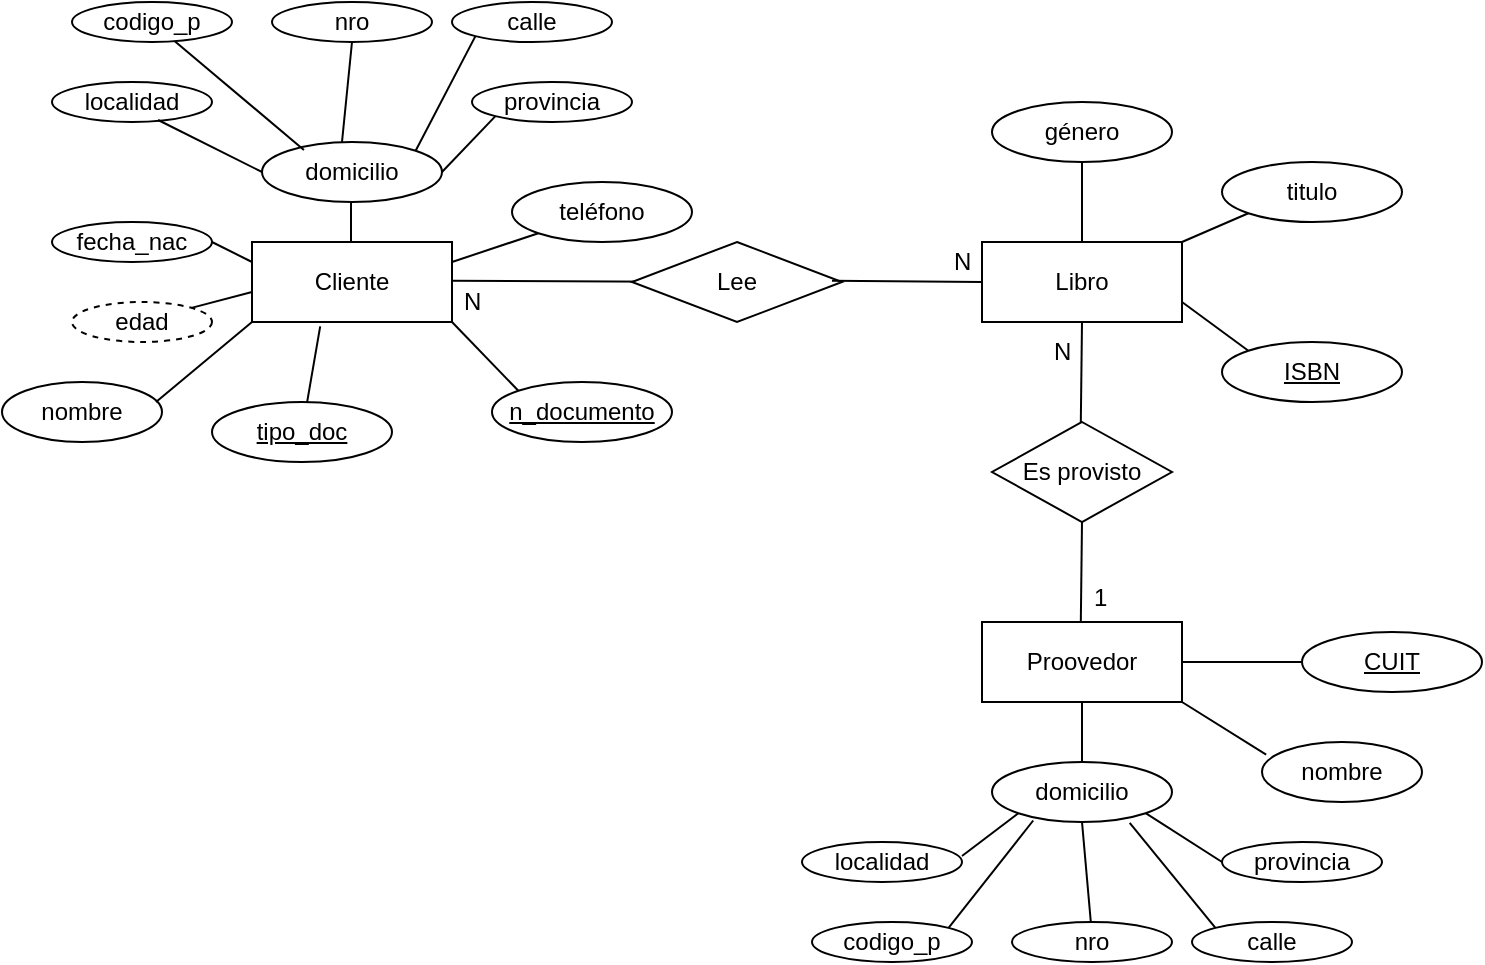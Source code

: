 <mxfile version="21.1.4" type="github">
  <diagram id="R2lEEEUBdFMjLlhIrx00" name="Page-1">
    <mxGraphModel dx="1035" dy="569" grid="1" gridSize="10" guides="1" tooltips="1" connect="1" arrows="1" fold="1" page="1" pageScale="1" pageWidth="850" pageHeight="1100" math="0" shadow="0" extFonts="Permanent Marker^https://fonts.googleapis.com/css?family=Permanent+Marker">
      <root>
        <mxCell id="0" />
        <mxCell id="1" parent="0" />
        <mxCell id="_isPGR33X5v6_eoj3qIe-1" value="Cliente" style="whiteSpace=wrap;html=1;align=center;" vertex="1" parent="1">
          <mxGeometry x="205" y="210" width="100" height="40" as="geometry" />
        </mxCell>
        <mxCell id="_isPGR33X5v6_eoj3qIe-5" value="" style="endArrow=none;html=1;rounded=0;exitX=0.341;exitY=1.054;exitDx=0;exitDy=0;exitPerimeter=0;" edge="1" parent="1" source="_isPGR33X5v6_eoj3qIe-1" target="_isPGR33X5v6_eoj3qIe-6">
          <mxGeometry relative="1" as="geometry">
            <mxPoint x="305" y="229.5" as="sourcePoint" />
            <mxPoint x="345" y="270" as="targetPoint" />
          </mxGeometry>
        </mxCell>
        <mxCell id="_isPGR33X5v6_eoj3qIe-6" value="tipo_doc" style="ellipse;whiteSpace=wrap;html=1;align=center;fontStyle=4;" vertex="1" parent="1">
          <mxGeometry x="185" y="290" width="90" height="30" as="geometry" />
        </mxCell>
        <mxCell id="_isPGR33X5v6_eoj3qIe-7" value="n_documento" style="ellipse;whiteSpace=wrap;html=1;align=center;fontStyle=4;" vertex="1" parent="1">
          <mxGeometry x="325" y="280" width="90" height="30" as="geometry" />
        </mxCell>
        <mxCell id="_isPGR33X5v6_eoj3qIe-14" value="" style="endArrow=none;html=1;rounded=0;exitX=0;exitY=0;exitDx=0;exitDy=0;" edge="1" parent="1" source="_isPGR33X5v6_eoj3qIe-7">
          <mxGeometry width="50" height="50" relative="1" as="geometry">
            <mxPoint x="305" y="300" as="sourcePoint" />
            <mxPoint x="305" y="250" as="targetPoint" />
          </mxGeometry>
        </mxCell>
        <mxCell id="_isPGR33X5v6_eoj3qIe-20" value="domicilio" style="ellipse;whiteSpace=wrap;html=1;align=center;" vertex="1" parent="1">
          <mxGeometry x="210" y="160" width="90" height="30" as="geometry" />
        </mxCell>
        <mxCell id="_isPGR33X5v6_eoj3qIe-21" value="" style="endArrow=none;html=1;rounded=0;" edge="1" parent="1">
          <mxGeometry width="50" height="50" relative="1" as="geometry">
            <mxPoint x="254.5" y="210" as="sourcePoint" />
            <mxPoint x="254.5" y="190" as="targetPoint" />
          </mxGeometry>
        </mxCell>
        <mxCell id="_isPGR33X5v6_eoj3qIe-22" value="calle" style="ellipse;whiteSpace=wrap;html=1;align=center;" vertex="1" parent="1">
          <mxGeometry x="305" y="90" width="80" height="20" as="geometry" />
        </mxCell>
        <mxCell id="_isPGR33X5v6_eoj3qIe-23" value="nro" style="ellipse;whiteSpace=wrap;html=1;align=center;" vertex="1" parent="1">
          <mxGeometry x="215" y="90" width="80" height="20" as="geometry" />
        </mxCell>
        <mxCell id="_isPGR33X5v6_eoj3qIe-24" value="codigo_p" style="ellipse;whiteSpace=wrap;html=1;align=center;" vertex="1" parent="1">
          <mxGeometry x="115" y="90" width="80" height="20" as="geometry" />
        </mxCell>
        <mxCell id="_isPGR33X5v6_eoj3qIe-25" value="localidad" style="ellipse;whiteSpace=wrap;html=1;align=center;" vertex="1" parent="1">
          <mxGeometry x="105" y="130" width="80" height="20" as="geometry" />
        </mxCell>
        <mxCell id="_isPGR33X5v6_eoj3qIe-26" value="provincia" style="ellipse;whiteSpace=wrap;html=1;align=center;" vertex="1" parent="1">
          <mxGeometry x="315" y="130" width="80" height="20" as="geometry" />
        </mxCell>
        <mxCell id="_isPGR33X5v6_eoj3qIe-27" value="" style="endArrow=none;html=1;rounded=0;entryX=0;entryY=1;entryDx=0;entryDy=0;exitX=1;exitY=0.5;exitDx=0;exitDy=0;" edge="1" parent="1" source="_isPGR33X5v6_eoj3qIe-20" target="_isPGR33X5v6_eoj3qIe-26">
          <mxGeometry width="50" height="50" relative="1" as="geometry">
            <mxPoint x="295" y="170" as="sourcePoint" />
            <mxPoint x="325" y="140" as="targetPoint" />
          </mxGeometry>
        </mxCell>
        <mxCell id="_isPGR33X5v6_eoj3qIe-28" value="" style="endArrow=none;html=1;rounded=0;entryX=0.5;entryY=1;entryDx=0;entryDy=0;" edge="1" parent="1" target="_isPGR33X5v6_eoj3qIe-23">
          <mxGeometry width="50" height="50" relative="1" as="geometry">
            <mxPoint x="250" y="160" as="sourcePoint" />
            <mxPoint x="300" y="140" as="targetPoint" />
          </mxGeometry>
        </mxCell>
        <mxCell id="_isPGR33X5v6_eoj3qIe-29" value="" style="endArrow=none;html=1;rounded=0;entryX=0;entryY=1;entryDx=0;entryDy=0;exitX=1;exitY=0;exitDx=0;exitDy=0;" edge="1" parent="1" source="_isPGR33X5v6_eoj3qIe-20" target="_isPGR33X5v6_eoj3qIe-22">
          <mxGeometry width="50" height="50" relative="1" as="geometry">
            <mxPoint x="285" y="160" as="sourcePoint" />
            <mxPoint x="290" y="110" as="targetPoint" />
          </mxGeometry>
        </mxCell>
        <mxCell id="_isPGR33X5v6_eoj3qIe-30" value="" style="endArrow=none;html=1;rounded=0;exitX=0.233;exitY=0.133;exitDx=0;exitDy=0;exitPerimeter=0;" edge="1" parent="1" source="_isPGR33X5v6_eoj3qIe-20" target="_isPGR33X5v6_eoj3qIe-24">
          <mxGeometry width="50" height="50" relative="1" as="geometry">
            <mxPoint x="225" y="160" as="sourcePoint" />
            <mxPoint x="230" y="115" as="targetPoint" />
          </mxGeometry>
        </mxCell>
        <mxCell id="_isPGR33X5v6_eoj3qIe-31" value="" style="endArrow=none;html=1;rounded=0;entryX=0.663;entryY=0.95;entryDx=0;entryDy=0;entryPerimeter=0;" edge="1" parent="1" target="_isPGR33X5v6_eoj3qIe-25">
          <mxGeometry width="50" height="50" relative="1" as="geometry">
            <mxPoint x="210" y="175" as="sourcePoint" />
            <mxPoint x="160" y="160" as="targetPoint" />
          </mxGeometry>
        </mxCell>
        <mxCell id="_isPGR33X5v6_eoj3qIe-32" value="teléfono" style="ellipse;whiteSpace=wrap;html=1;align=center;" vertex="1" parent="1">
          <mxGeometry x="335" y="180" width="90" height="30" as="geometry" />
        </mxCell>
        <mxCell id="_isPGR33X5v6_eoj3qIe-33" value="" style="endArrow=none;html=1;rounded=0;entryX=0;entryY=1;entryDx=0;entryDy=0;" edge="1" parent="1" target="_isPGR33X5v6_eoj3qIe-32">
          <mxGeometry width="50" height="50" relative="1" as="geometry">
            <mxPoint x="305" y="220" as="sourcePoint" />
            <mxPoint x="350" y="190" as="targetPoint" />
          </mxGeometry>
        </mxCell>
        <mxCell id="_isPGR33X5v6_eoj3qIe-34" value="fecha_nac" style="ellipse;whiteSpace=wrap;html=1;align=center;" vertex="1" parent="1">
          <mxGeometry x="105" y="200" width="80" height="20" as="geometry" />
        </mxCell>
        <mxCell id="_isPGR33X5v6_eoj3qIe-35" value="" style="endArrow=none;html=1;rounded=0;entryX=1;entryY=0.5;entryDx=0;entryDy=0;" edge="1" parent="1" target="_isPGR33X5v6_eoj3qIe-34">
          <mxGeometry width="50" height="50" relative="1" as="geometry">
            <mxPoint x="205" y="220" as="sourcePoint" />
            <mxPoint x="135" y="200" as="targetPoint" />
          </mxGeometry>
        </mxCell>
        <mxCell id="_isPGR33X5v6_eoj3qIe-36" value="edad" style="ellipse;whiteSpace=wrap;html=1;align=center;dashed=1;" vertex="1" parent="1">
          <mxGeometry x="115" y="240" width="70" height="20" as="geometry" />
        </mxCell>
        <mxCell id="_isPGR33X5v6_eoj3qIe-37" value="" style="endArrow=none;html=1;rounded=0;exitX=1;exitY=0;exitDx=0;exitDy=0;" edge="1" parent="1" source="_isPGR33X5v6_eoj3qIe-36">
          <mxGeometry width="50" height="50" relative="1" as="geometry">
            <mxPoint x="145" y="275" as="sourcePoint" />
            <mxPoint x="205" y="235" as="targetPoint" />
          </mxGeometry>
        </mxCell>
        <mxCell id="_isPGR33X5v6_eoj3qIe-38" value="Libro" style="whiteSpace=wrap;html=1;align=center;" vertex="1" parent="1">
          <mxGeometry x="570" y="210" width="100" height="40" as="geometry" />
        </mxCell>
        <mxCell id="_isPGR33X5v6_eoj3qIe-39" value="ISBN" style="ellipse;whiteSpace=wrap;html=1;align=center;fontStyle=4;" vertex="1" parent="1">
          <mxGeometry x="690" y="260" width="90" height="30" as="geometry" />
        </mxCell>
        <mxCell id="_isPGR33X5v6_eoj3qIe-40" value="género" style="ellipse;whiteSpace=wrap;html=1;align=center;" vertex="1" parent="1">
          <mxGeometry x="575" y="140" width="90" height="30" as="geometry" />
        </mxCell>
        <mxCell id="_isPGR33X5v6_eoj3qIe-41" value="titulo" style="ellipse;whiteSpace=wrap;html=1;align=center;" vertex="1" parent="1">
          <mxGeometry x="690" y="170" width="90" height="30" as="geometry" />
        </mxCell>
        <mxCell id="_isPGR33X5v6_eoj3qIe-42" value="" style="endArrow=none;html=1;rounded=0;entryX=0;entryY=1;entryDx=0;entryDy=0;" edge="1" parent="1" target="_isPGR33X5v6_eoj3qIe-41">
          <mxGeometry width="50" height="50" relative="1" as="geometry">
            <mxPoint x="670" y="210" as="sourcePoint" />
            <mxPoint x="730" y="170" as="targetPoint" />
          </mxGeometry>
        </mxCell>
        <mxCell id="_isPGR33X5v6_eoj3qIe-43" value="" style="endArrow=none;html=1;rounded=0;exitX=1;exitY=0.75;exitDx=0;exitDy=0;entryX=0;entryY=0;entryDx=0;entryDy=0;" edge="1" parent="1" source="_isPGR33X5v6_eoj3qIe-38" target="_isPGR33X5v6_eoj3qIe-39">
          <mxGeometry width="50" height="50" relative="1" as="geometry">
            <mxPoint x="680" y="220" as="sourcePoint" />
            <mxPoint x="710" y="270" as="targetPoint" />
          </mxGeometry>
        </mxCell>
        <mxCell id="_isPGR33X5v6_eoj3qIe-44" value="" style="endArrow=none;html=1;rounded=0;exitX=0.5;exitY=0;exitDx=0;exitDy=0;" edge="1" parent="1" source="_isPGR33X5v6_eoj3qIe-38">
          <mxGeometry width="50" height="50" relative="1" as="geometry">
            <mxPoint x="598" y="265" as="sourcePoint" />
            <mxPoint x="620" y="170" as="targetPoint" />
          </mxGeometry>
        </mxCell>
        <mxCell id="_isPGR33X5v6_eoj3qIe-45" value="Proovedor" style="whiteSpace=wrap;html=1;align=center;" vertex="1" parent="1">
          <mxGeometry x="570" y="400" width="100" height="40" as="geometry" />
        </mxCell>
        <mxCell id="_isPGR33X5v6_eoj3qIe-46" value="CUIT" style="ellipse;whiteSpace=wrap;html=1;align=center;fontStyle=4;" vertex="1" parent="1">
          <mxGeometry x="730" y="405" width="90" height="30" as="geometry" />
        </mxCell>
        <mxCell id="_isPGR33X5v6_eoj3qIe-47" value="nombre" style="ellipse;whiteSpace=wrap;html=1;align=center;" vertex="1" parent="1">
          <mxGeometry x="80" y="280" width="80" height="30" as="geometry" />
        </mxCell>
        <mxCell id="_isPGR33X5v6_eoj3qIe-48" value="" style="endArrow=none;html=1;rounded=0;" edge="1" parent="1">
          <mxGeometry relative="1" as="geometry">
            <mxPoint x="205" y="250" as="sourcePoint" />
            <mxPoint x="157" y="290" as="targetPoint" />
          </mxGeometry>
        </mxCell>
        <mxCell id="_isPGR33X5v6_eoj3qIe-49" style="edgeStyle=orthogonalEdgeStyle;rounded=0;orthogonalLoop=1;jettySize=auto;html=1;exitX=0.5;exitY=1;exitDx=0;exitDy=0;" edge="1" parent="1" source="_isPGR33X5v6_eoj3qIe-47" target="_isPGR33X5v6_eoj3qIe-47">
          <mxGeometry relative="1" as="geometry" />
        </mxCell>
        <mxCell id="_isPGR33X5v6_eoj3qIe-50" style="edgeStyle=orthogonalEdgeStyle;rounded=0;orthogonalLoop=1;jettySize=auto;html=1;exitX=0.5;exitY=1;exitDx=0;exitDy=0;" edge="1" parent="1">
          <mxGeometry relative="1" as="geometry">
            <mxPoint x="130" y="320" as="sourcePoint" />
            <mxPoint x="130" y="320" as="targetPoint" />
          </mxGeometry>
        </mxCell>
        <mxCell id="_isPGR33X5v6_eoj3qIe-51" value="nombre" style="ellipse;whiteSpace=wrap;html=1;align=center;" vertex="1" parent="1">
          <mxGeometry x="710" y="460" width="80" height="30" as="geometry" />
        </mxCell>
        <mxCell id="_isPGR33X5v6_eoj3qIe-53" value="domicilio" style="ellipse;whiteSpace=wrap;html=1;align=center;" vertex="1" parent="1">
          <mxGeometry x="575" y="470" width="90" height="30" as="geometry" />
        </mxCell>
        <mxCell id="_isPGR33X5v6_eoj3qIe-54" value="calle" style="ellipse;whiteSpace=wrap;html=1;align=center;" vertex="1" parent="1">
          <mxGeometry x="675" y="550" width="80" height="20" as="geometry" />
        </mxCell>
        <mxCell id="_isPGR33X5v6_eoj3qIe-55" value="nro" style="ellipse;whiteSpace=wrap;html=1;align=center;" vertex="1" parent="1">
          <mxGeometry x="585" y="550" width="80" height="20" as="geometry" />
        </mxCell>
        <mxCell id="_isPGR33X5v6_eoj3qIe-56" value="codigo_p" style="ellipse;whiteSpace=wrap;html=1;align=center;" vertex="1" parent="1">
          <mxGeometry x="485" y="550" width="80" height="20" as="geometry" />
        </mxCell>
        <mxCell id="_isPGR33X5v6_eoj3qIe-57" value="localidad" style="ellipse;whiteSpace=wrap;html=1;align=center;" vertex="1" parent="1">
          <mxGeometry x="480" y="510" width="80" height="20" as="geometry" />
        </mxCell>
        <mxCell id="_isPGR33X5v6_eoj3qIe-58" value="provincia" style="ellipse;whiteSpace=wrap;html=1;align=center;" vertex="1" parent="1">
          <mxGeometry x="690" y="510" width="80" height="20" as="geometry" />
        </mxCell>
        <mxCell id="_isPGR33X5v6_eoj3qIe-60" value="" style="endArrow=none;html=1;rounded=0;exitX=0.5;exitY=1;exitDx=0;exitDy=0;" edge="1" parent="1" source="_isPGR33X5v6_eoj3qIe-45">
          <mxGeometry width="50" height="50" relative="1" as="geometry">
            <mxPoint x="619" y="460" as="sourcePoint" />
            <mxPoint x="620" y="470" as="targetPoint" />
            <Array as="points">
              <mxPoint x="620" y="450" />
            </Array>
          </mxGeometry>
        </mxCell>
        <mxCell id="_isPGR33X5v6_eoj3qIe-61" value="" style="endArrow=none;html=1;rounded=0;" edge="1" parent="1">
          <mxGeometry width="50" height="50" relative="1" as="geometry">
            <mxPoint x="624.41" y="550" as="sourcePoint" />
            <mxPoint x="620" y="500" as="targetPoint" />
          </mxGeometry>
        </mxCell>
        <mxCell id="_isPGR33X5v6_eoj3qIe-62" value="" style="endArrow=none;html=1;rounded=0;exitX=0;exitY=0;exitDx=0;exitDy=0;entryX=0.765;entryY=1.014;entryDx=0;entryDy=0;entryPerimeter=0;" edge="1" parent="1" source="_isPGR33X5v6_eoj3qIe-54" target="_isPGR33X5v6_eoj3qIe-53">
          <mxGeometry width="50" height="50" relative="1" as="geometry">
            <mxPoint x="654.41" y="540" as="sourcePoint" />
            <mxPoint x="650" y="490" as="targetPoint" />
          </mxGeometry>
        </mxCell>
        <mxCell id="_isPGR33X5v6_eoj3qIe-63" value="" style="endArrow=none;html=1;rounded=0;exitX=0;exitY=0.5;exitDx=0;exitDy=0;entryX=1;entryY=1;entryDx=0;entryDy=0;" edge="1" parent="1" source="_isPGR33X5v6_eoj3qIe-58" target="_isPGR33X5v6_eoj3qIe-53">
          <mxGeometry width="50" height="50" relative="1" as="geometry">
            <mxPoint x="707" y="530" as="sourcePoint" />
            <mxPoint x="665" y="477" as="targetPoint" />
          </mxGeometry>
        </mxCell>
        <mxCell id="_isPGR33X5v6_eoj3qIe-65" value="" style="endArrow=none;html=1;rounded=0;exitX=0;exitY=1;exitDx=0;exitDy=0;" edge="1" parent="1" source="_isPGR33X5v6_eoj3qIe-53">
          <mxGeometry width="50" height="50" relative="1" as="geometry">
            <mxPoint x="630" y="530" as="sourcePoint" />
            <mxPoint x="560" y="517" as="targetPoint" />
          </mxGeometry>
        </mxCell>
        <mxCell id="_isPGR33X5v6_eoj3qIe-66" value="" style="endArrow=none;html=1;rounded=0;exitX=0.229;exitY=0.975;exitDx=0;exitDy=0;entryX=1;entryY=0;entryDx=0;entryDy=0;exitPerimeter=0;" edge="1" parent="1" source="_isPGR33X5v6_eoj3qIe-53" target="_isPGR33X5v6_eoj3qIe-56">
          <mxGeometry width="50" height="50" relative="1" as="geometry">
            <mxPoint x="597" y="505" as="sourcePoint" />
            <mxPoint x="570" y="527" as="targetPoint" />
          </mxGeometry>
        </mxCell>
        <mxCell id="_isPGR33X5v6_eoj3qIe-68" value="" style="endArrow=none;html=1;rounded=0;exitX=0.026;exitY=0.21;exitDx=0;exitDy=0;entryX=1;entryY=1;entryDx=0;entryDy=0;exitPerimeter=0;" edge="1" parent="1" source="_isPGR33X5v6_eoj3qIe-51" target="_isPGR33X5v6_eoj3qIe-45">
          <mxGeometry width="50" height="50" relative="1" as="geometry">
            <mxPoint x="725" y="460" as="sourcePoint" />
            <mxPoint x="705" y="390" as="targetPoint" />
          </mxGeometry>
        </mxCell>
        <mxCell id="_isPGR33X5v6_eoj3qIe-69" value="" style="endArrow=none;html=1;rounded=0;entryX=1;entryY=0.5;entryDx=0;entryDy=0;" edge="1" parent="1" target="_isPGR33X5v6_eoj3qIe-45">
          <mxGeometry width="50" height="50" relative="1" as="geometry">
            <mxPoint x="730" y="420" as="sourcePoint" />
            <mxPoint x="695" y="350" as="targetPoint" />
          </mxGeometry>
        </mxCell>
        <mxCell id="_isPGR33X5v6_eoj3qIe-70" value="" style="endArrow=none;html=1;rounded=0;" edge="1" parent="1">
          <mxGeometry relative="1" as="geometry">
            <mxPoint x="305" y="229.41" as="sourcePoint" />
            <mxPoint x="440" y="230" as="targetPoint" />
          </mxGeometry>
        </mxCell>
        <mxCell id="_isPGR33X5v6_eoj3qIe-71" value="Lee" style="shape=rhombus;perimeter=rhombusPerimeter;whiteSpace=wrap;html=1;align=center;" vertex="1" parent="1">
          <mxGeometry x="395" y="210" width="105" height="40" as="geometry" />
        </mxCell>
        <mxCell id="_isPGR33X5v6_eoj3qIe-72" value="" style="endArrow=none;html=1;rounded=0;entryX=0;entryY=0.5;entryDx=0;entryDy=0;" edge="1" parent="1" target="_isPGR33X5v6_eoj3qIe-38">
          <mxGeometry relative="1" as="geometry">
            <mxPoint x="495" y="229.41" as="sourcePoint" />
            <mxPoint x="565" y="229.41" as="targetPoint" />
          </mxGeometry>
        </mxCell>
        <mxCell id="_isPGR33X5v6_eoj3qIe-73" value="Es provisto" style="shape=rhombus;perimeter=rhombusPerimeter;whiteSpace=wrap;html=1;align=center;" vertex="1" parent="1">
          <mxGeometry x="575" y="300" width="90" height="50" as="geometry" />
        </mxCell>
        <mxCell id="_isPGR33X5v6_eoj3qIe-75" value="" style="endArrow=none;html=1;rounded=0;exitX=0.5;exitY=1;exitDx=0;exitDy=0;" edge="1" parent="1" source="_isPGR33X5v6_eoj3qIe-73">
          <mxGeometry relative="1" as="geometry">
            <mxPoint x="619.41" y="310" as="sourcePoint" />
            <mxPoint x="619.41" y="400" as="targetPoint" />
          </mxGeometry>
        </mxCell>
        <mxCell id="_isPGR33X5v6_eoj3qIe-76" value="" style="endArrow=none;html=1;rounded=0;exitX=0.5;exitY=1;exitDx=0;exitDy=0;" edge="1" parent="1">
          <mxGeometry relative="1" as="geometry">
            <mxPoint x="620" y="250" as="sourcePoint" />
            <mxPoint x="619.41" y="300" as="targetPoint" />
          </mxGeometry>
        </mxCell>
        <mxCell id="_isPGR33X5v6_eoj3qIe-77" value="N" style="text;strokeColor=none;fillColor=none;align=left;verticalAlign=middle;spacingLeft=4;spacingRight=4;overflow=hidden;points=[[0,0.5],[1,0.5]];portConstraint=eastwest;rotatable=0;whiteSpace=wrap;html=1;" vertex="1" parent="1">
          <mxGeometry x="600" y="250" width="20" height="30" as="geometry" />
        </mxCell>
        <mxCell id="_isPGR33X5v6_eoj3qIe-79" value="1" style="text;strokeColor=none;fillColor=none;align=left;verticalAlign=middle;spacingLeft=4;spacingRight=4;overflow=hidden;points=[[0,0.5],[1,0.5]];portConstraint=eastwest;rotatable=0;whiteSpace=wrap;html=1;" vertex="1" parent="1">
          <mxGeometry x="620" y="370" width="20" height="35" as="geometry" />
        </mxCell>
        <mxCell id="_isPGR33X5v6_eoj3qIe-81" value="N" style="text;strokeColor=none;fillColor=none;align=left;verticalAlign=middle;spacingLeft=4;spacingRight=4;overflow=hidden;points=[[0,0.5],[1,0.5]];portConstraint=eastwest;rotatable=0;whiteSpace=wrap;html=1;" vertex="1" parent="1">
          <mxGeometry x="550" y="210" width="20" height="20" as="geometry" />
        </mxCell>
        <mxCell id="_isPGR33X5v6_eoj3qIe-84" value="N" style="text;strokeColor=none;fillColor=none;align=left;verticalAlign=middle;spacingLeft=4;spacingRight=4;overflow=hidden;points=[[0,0.5],[1,0.5]];portConstraint=eastwest;rotatable=0;whiteSpace=wrap;html=1;" vertex="1" parent="1">
          <mxGeometry x="305" y="230" width="20" height="20" as="geometry" />
        </mxCell>
      </root>
    </mxGraphModel>
  </diagram>
</mxfile>
